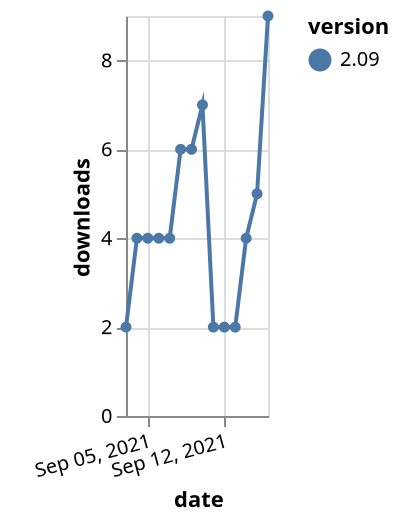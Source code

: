 {"$schema": "https://vega.github.io/schema/vega-lite/v5.json", "description": "A simple bar chart with embedded data.", "data": {"values": [{"date": "2021-09-03", "total": 3523, "delta": 2, "version": "2.09"}, {"date": "2021-09-04", "total": 3527, "delta": 4, "version": "2.09"}, {"date": "2021-09-05", "total": 3531, "delta": 4, "version": "2.09"}, {"date": "2021-09-06", "total": 3535, "delta": 4, "version": "2.09"}, {"date": "2021-09-07", "total": 3539, "delta": 4, "version": "2.09"}, {"date": "2021-09-08", "total": 3545, "delta": 6, "version": "2.09"}, {"date": "2021-09-09", "total": 3551, "delta": 6, "version": "2.09"}, {"date": "2021-09-10", "total": 3558, "delta": 7, "version": "2.09"}, {"date": "2021-09-11", "total": 3560, "delta": 2, "version": "2.09"}, {"date": "2021-09-12", "total": 3562, "delta": 2, "version": "2.09"}, {"date": "2021-09-13", "total": 3564, "delta": 2, "version": "2.09"}, {"date": "2021-09-14", "total": 3568, "delta": 4, "version": "2.09"}, {"date": "2021-09-15", "total": 3573, "delta": 5, "version": "2.09"}, {"date": "2021-09-16", "total": 3582, "delta": 9, "version": "2.09"}]}, "width": "container", "mark": {"type": "line", "point": {"filled": true}}, "encoding": {"x": {"field": "date", "type": "temporal", "timeUnit": "yearmonthdate", "title": "date", "axis": {"labelAngle": -15}}, "y": {"field": "delta", "type": "quantitative", "title": "downloads"}, "color": {"field": "version", "type": "nominal"}, "tooltip": {"field": "delta"}}}
